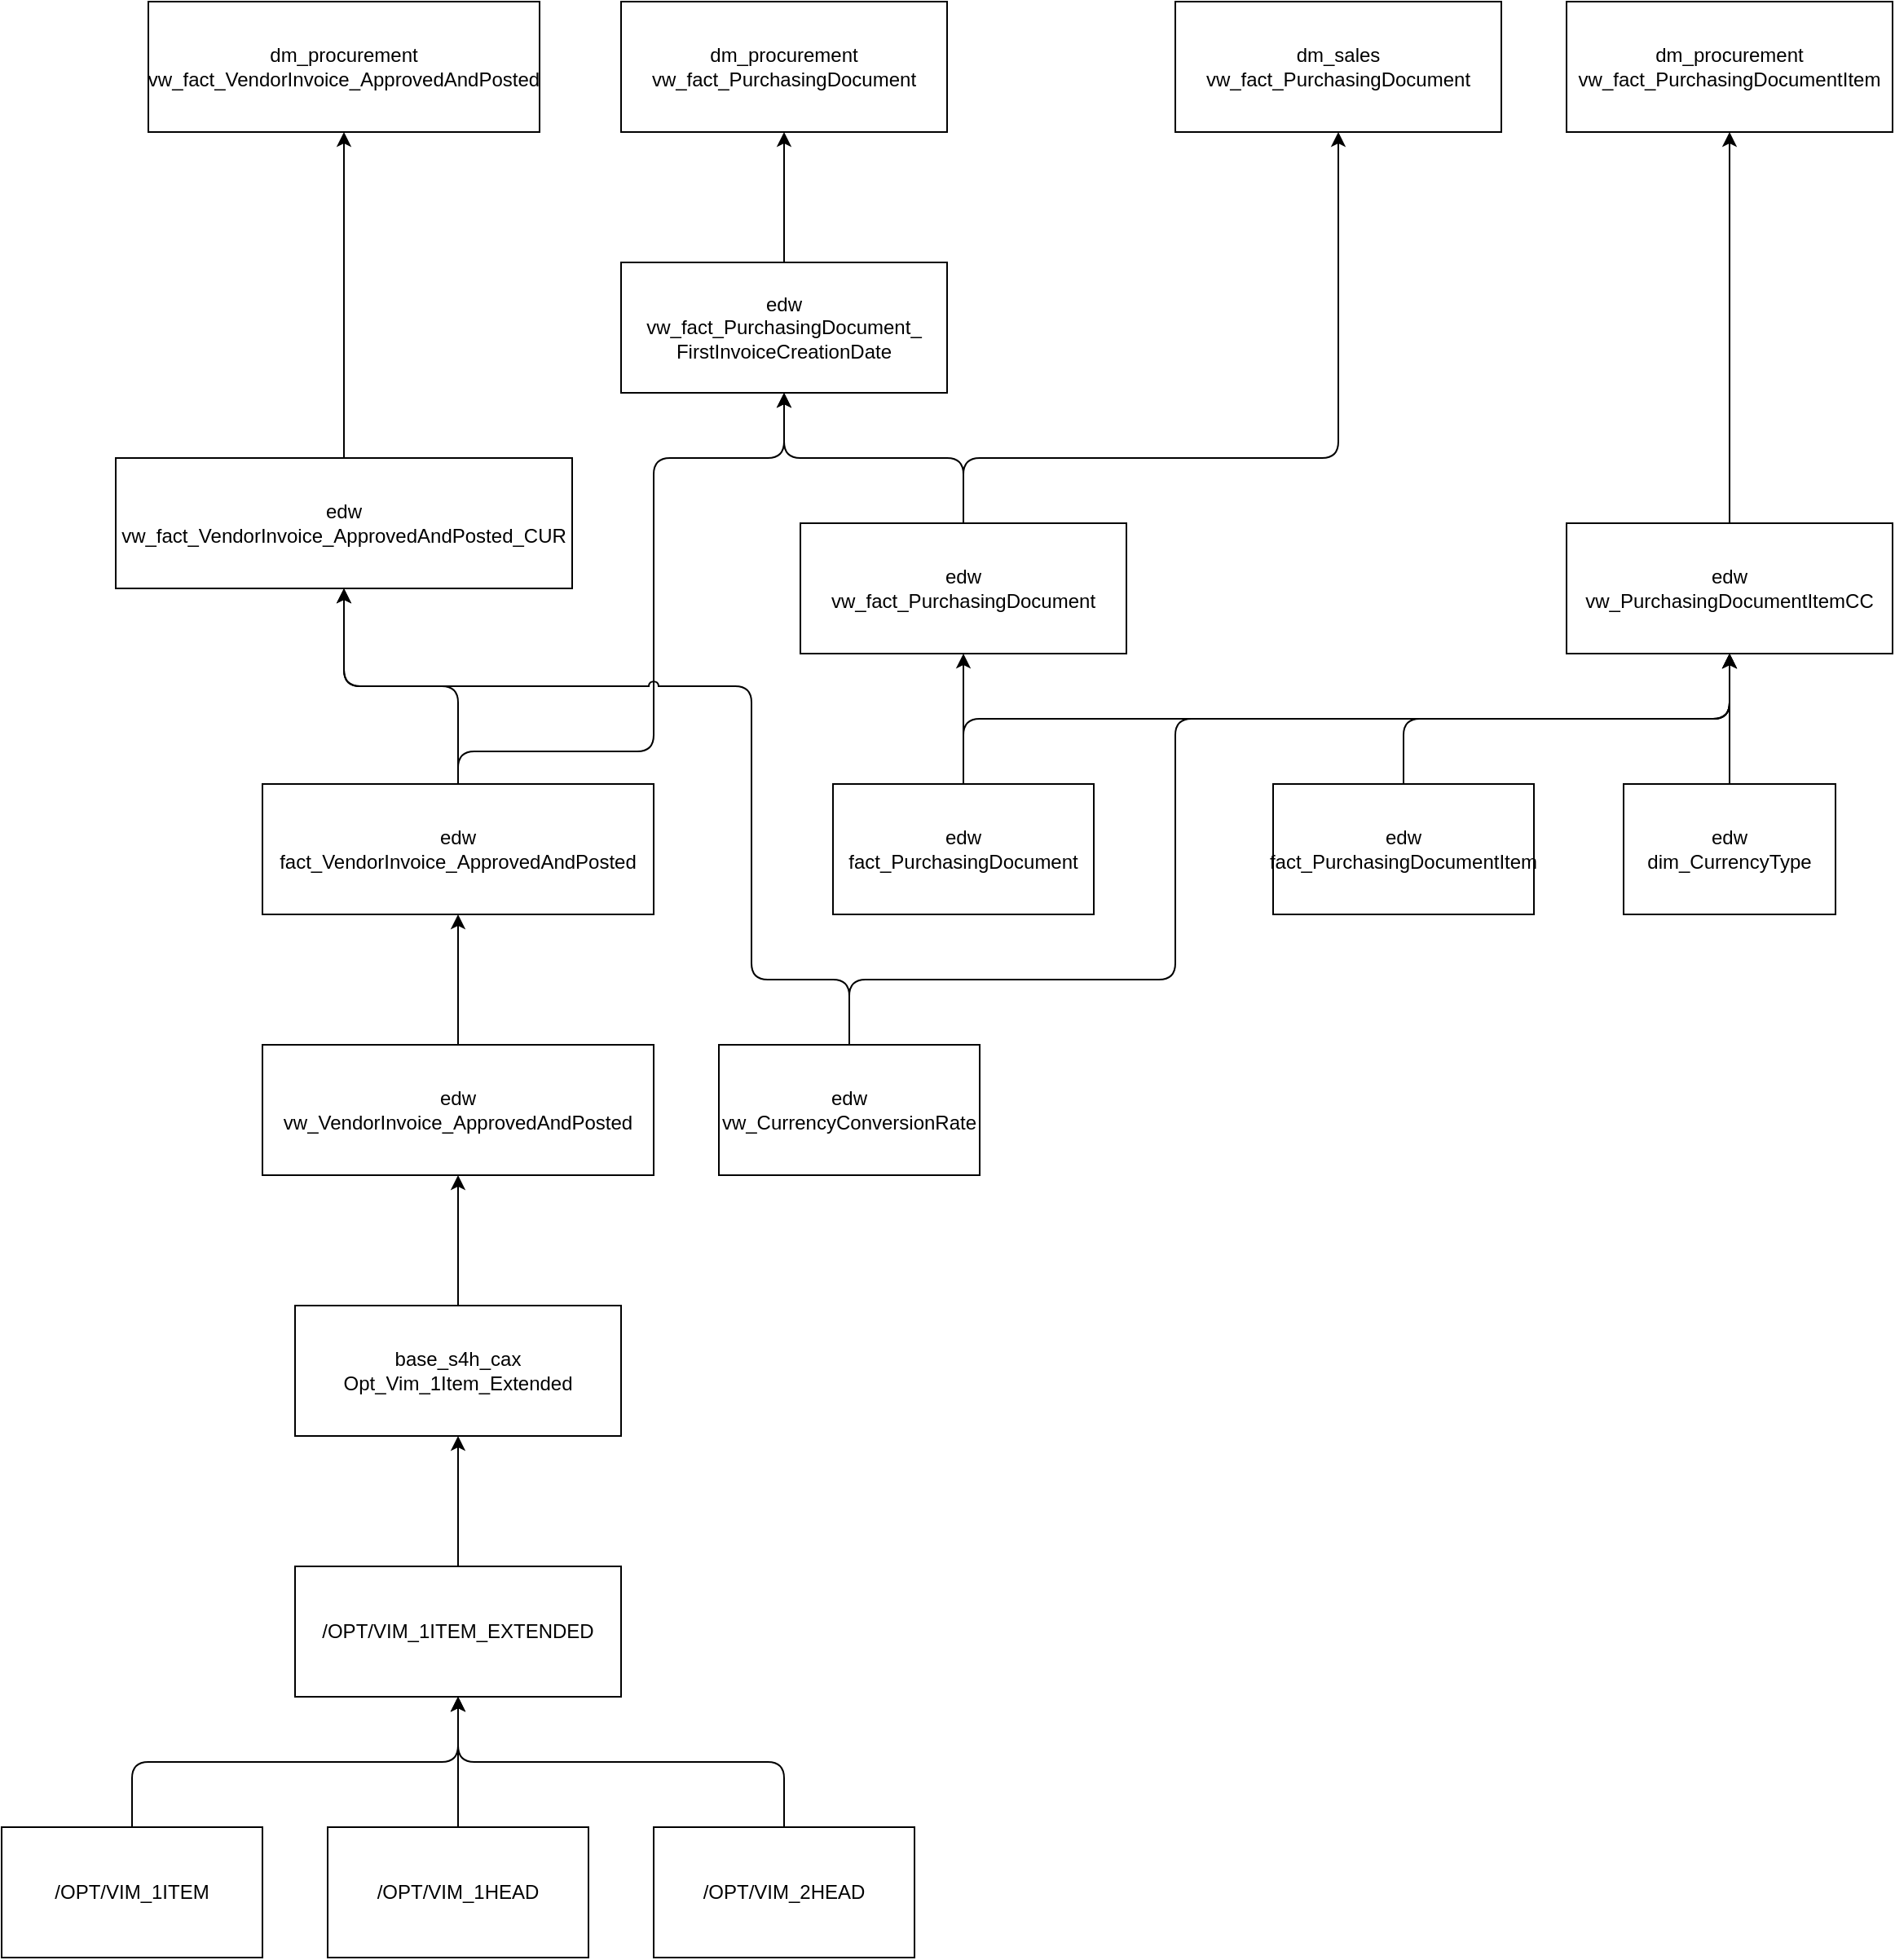 <mxfile>
    <diagram id="e6HV7nGN7LyvqNQlknO7" name="Page-1">
        <mxGraphModel dx="979" dy="2014" grid="1" gridSize="10" guides="1" tooltips="1" connect="1" arrows="1" fold="1" page="1" pageScale="1" pageWidth="850" pageHeight="1100" math="0" shadow="0">
            <root>
                <mxCell id="0"/>
                <mxCell id="1" parent="0"/>
                <mxCell id="7" style="edgeStyle=orthogonalEdgeStyle;html=1;exitX=0.5;exitY=0;exitDx=0;exitDy=0;entryX=0.5;entryY=1;entryDx=0;entryDy=0;" parent="1" source="2" target="6" edge="1">
                    <mxGeometry relative="1" as="geometry"/>
                </mxCell>
                <mxCell id="2" value="/OPT/VIM_1ITEM" style="rounded=0;whiteSpace=wrap;html=1;" parent="1" vertex="1">
                    <mxGeometry x="160" y="600" width="160" height="80" as="geometry"/>
                </mxCell>
                <mxCell id="8" style="edgeStyle=orthogonalEdgeStyle;html=1;exitX=0.5;exitY=0;exitDx=0;exitDy=0;entryX=0.5;entryY=1;entryDx=0;entryDy=0;" parent="1" source="3" target="6" edge="1">
                    <mxGeometry relative="1" as="geometry"/>
                </mxCell>
                <mxCell id="3" value="/OPT/VIM_1HEAD" style="rounded=0;whiteSpace=wrap;html=1;" parent="1" vertex="1">
                    <mxGeometry x="360" y="600" width="160" height="80" as="geometry"/>
                </mxCell>
                <mxCell id="9" style="edgeStyle=orthogonalEdgeStyle;html=1;exitX=0.5;exitY=0;exitDx=0;exitDy=0;entryX=0.5;entryY=1;entryDx=0;entryDy=0;" parent="1" source="4" target="6" edge="1">
                    <mxGeometry relative="1" as="geometry"/>
                </mxCell>
                <mxCell id="4" value="/OPT/VIM_2HEAD" style="rounded=0;whiteSpace=wrap;html=1;" parent="1" vertex="1">
                    <mxGeometry x="560" y="600" width="160" height="80" as="geometry"/>
                </mxCell>
                <mxCell id="11" value="" style="edgeStyle=orthogonalEdgeStyle;html=1;" parent="1" source="6" target="10" edge="1">
                    <mxGeometry relative="1" as="geometry"/>
                </mxCell>
                <mxCell id="6" value="/OPT/VIM_1ITEM_EXTENDED" style="rounded=0;whiteSpace=wrap;html=1;" parent="1" vertex="1">
                    <mxGeometry x="340" y="440" width="200" height="80" as="geometry"/>
                </mxCell>
                <mxCell id="13" value="" style="edgeStyle=orthogonalEdgeStyle;html=1;" parent="1" source="10" target="12" edge="1">
                    <mxGeometry relative="1" as="geometry"/>
                </mxCell>
                <mxCell id="10" value="base_s4h_cax&lt;br&gt;Opt_Vim_1Item_Extended" style="rounded=0;whiteSpace=wrap;html=1;" parent="1" vertex="1">
                    <mxGeometry x="340" y="280" width="200" height="80" as="geometry"/>
                </mxCell>
                <mxCell id="15" value="" style="edgeStyle=orthogonalEdgeStyle;html=1;" parent="1" source="12" target="14" edge="1">
                    <mxGeometry relative="1" as="geometry"/>
                </mxCell>
                <mxCell id="12" value="edw&lt;br&gt;vw_VendorInvoice_ApprovedAndPosted" style="rounded=0;whiteSpace=wrap;html=1;" parent="1" vertex="1">
                    <mxGeometry x="320" y="120" width="240" height="80" as="geometry"/>
                </mxCell>
                <mxCell id="20" style="edgeStyle=orthogonalEdgeStyle;html=1;exitX=0.5;exitY=0;exitDx=0;exitDy=0;entryX=0.5;entryY=1;entryDx=0;entryDy=0;" parent="1" source="14" target="19" edge="1">
                    <mxGeometry relative="1" as="geometry">
                        <Array as="points">
                            <mxPoint x="440" y="-100"/>
                            <mxPoint x="370" y="-100"/>
                        </Array>
                    </mxGeometry>
                </mxCell>
                <mxCell id="48" style="edgeStyle=orthogonalEdgeStyle;html=1;exitX=0.5;exitY=0;exitDx=0;exitDy=0;entryX=0.5;entryY=1;entryDx=0;entryDy=0;jumpStyle=arc;" edge="1" parent="1" source="14" target="37">
                    <mxGeometry relative="1" as="geometry">
                        <Array as="points">
                            <mxPoint x="440" y="-60"/>
                            <mxPoint x="560" y="-60"/>
                            <mxPoint x="560" y="-240"/>
                            <mxPoint x="640" y="-240"/>
                        </Array>
                    </mxGeometry>
                </mxCell>
                <mxCell id="14" value="edw&lt;br&gt;fact_VendorInvoice_ApprovedAndPosted" style="rounded=0;whiteSpace=wrap;html=1;" parent="1" vertex="1">
                    <mxGeometry x="320" y="-40" width="240" height="80" as="geometry"/>
                </mxCell>
                <mxCell id="16" value="dm_procurement&lt;br&gt;vw_fact_VendorInvoice_ApprovedAndPosted" style="rounded=0;whiteSpace=wrap;html=1;" parent="1" vertex="1">
                    <mxGeometry x="250" y="-520" width="240" height="80" as="geometry"/>
                </mxCell>
                <mxCell id="23" value="" style="edgeStyle=orthogonalEdgeStyle;html=1;" parent="1" source="19" target="16" edge="1">
                    <mxGeometry relative="1" as="geometry"/>
                </mxCell>
                <mxCell id="19" value="edw&lt;br&gt;vw_fact_VendorInvoice_ApprovedAndPosted_CUR" style="rounded=0;whiteSpace=wrap;html=1;" parent="1" vertex="1">
                    <mxGeometry x="230" y="-240" width="280" height="80" as="geometry"/>
                </mxCell>
                <mxCell id="22" style="edgeStyle=orthogonalEdgeStyle;html=1;exitX=0.5;exitY=0;exitDx=0;exitDy=0;entryX=0.5;entryY=1;entryDx=0;entryDy=0;jumpStyle=arc;" parent="1" source="21" target="19" edge="1">
                    <mxGeometry relative="1" as="geometry">
                        <Array as="points">
                            <mxPoint x="680" y="80"/>
                            <mxPoint x="620" y="80"/>
                            <mxPoint x="620" y="-100"/>
                            <mxPoint x="370" y="-100"/>
                        </Array>
                    </mxGeometry>
                </mxCell>
                <mxCell id="35" style="edgeStyle=orthogonalEdgeStyle;html=1;exitX=0.5;exitY=0;exitDx=0;exitDy=0;entryX=0.5;entryY=1;entryDx=0;entryDy=0;" edge="1" parent="1" source="21" target="28">
                    <mxGeometry relative="1" as="geometry">
                        <Array as="points">
                            <mxPoint x="680" y="80"/>
                            <mxPoint x="880" y="80"/>
                            <mxPoint x="880" y="-80"/>
                            <mxPoint x="1220" y="-80"/>
                        </Array>
                    </mxGeometry>
                </mxCell>
                <mxCell id="21" value="edw&lt;br&gt;vw_CurrencyConversionRate" style="rounded=0;whiteSpace=wrap;html=1;" parent="1" vertex="1">
                    <mxGeometry x="600" y="120" width="160" height="80" as="geometry"/>
                </mxCell>
                <mxCell id="30" value="" style="edgeStyle=orthogonalEdgeStyle;html=1;exitX=0.5;exitY=0;exitDx=0;exitDy=0;" edge="1" parent="1" source="24" target="28">
                    <mxGeometry relative="1" as="geometry"/>
                </mxCell>
                <mxCell id="24" value="edw&lt;br&gt;fact_PurchasingDocumentItem" style="rounded=0;whiteSpace=wrap;html=1;" parent="1" vertex="1">
                    <mxGeometry x="940" y="-40" width="160" height="80" as="geometry"/>
                </mxCell>
                <mxCell id="31" style="edgeStyle=orthogonalEdgeStyle;html=1;exitX=0.5;exitY=0;exitDx=0;exitDy=0;entryX=0.5;entryY=1;entryDx=0;entryDy=0;" edge="1" parent="1" source="26" target="28">
                    <mxGeometry relative="1" as="geometry">
                        <mxPoint x="1070" y="-100" as="targetPoint"/>
                    </mxGeometry>
                </mxCell>
                <mxCell id="38" style="edgeStyle=orthogonalEdgeStyle;html=1;exitX=0.5;exitY=0;exitDx=0;exitDy=0;entryX=0.5;entryY=1;entryDx=0;entryDy=0;" edge="1" parent="1" source="42" target="37">
                    <mxGeometry relative="1" as="geometry"/>
                </mxCell>
                <mxCell id="44" style="edgeStyle=orthogonalEdgeStyle;html=1;exitX=0.5;exitY=0;exitDx=0;exitDy=0;entryX=0.5;entryY=1;entryDx=0;entryDy=0;" edge="1" parent="1" source="26" target="42">
                    <mxGeometry relative="1" as="geometry"/>
                </mxCell>
                <mxCell id="26" value="edw&lt;br&gt;fact_PurchasingDocument" style="rounded=0;whiteSpace=wrap;html=1;" vertex="1" parent="1">
                    <mxGeometry x="670" y="-40" width="160" height="80" as="geometry"/>
                </mxCell>
                <mxCell id="27" value="dm_procurement&lt;br&gt;vw_fact_PurchasingDocumentItem" style="rounded=0;whiteSpace=wrap;html=1;" vertex="1" parent="1">
                    <mxGeometry x="1120" y="-520" width="200" height="80" as="geometry"/>
                </mxCell>
                <mxCell id="29" value="" style="edgeStyle=orthogonalEdgeStyle;html=1;" edge="1" parent="1" source="28" target="27">
                    <mxGeometry relative="1" as="geometry"/>
                </mxCell>
                <mxCell id="28" value="edw&lt;br&gt;vw_PurchasingDocumentItemCC" style="rounded=0;whiteSpace=wrap;html=1;" vertex="1" parent="1">
                    <mxGeometry x="1120" y="-200" width="200" height="80" as="geometry"/>
                </mxCell>
                <mxCell id="36" style="edgeStyle=orthogonalEdgeStyle;html=1;exitX=0.5;exitY=0;exitDx=0;exitDy=0;entryX=0.5;entryY=1;entryDx=0;entryDy=0;" edge="1" parent="1" source="33" target="28">
                    <mxGeometry relative="1" as="geometry"/>
                </mxCell>
                <mxCell id="33" value="edw&lt;br&gt;dim_CurrencyType" style="rounded=0;whiteSpace=wrap;html=1;" vertex="1" parent="1">
                    <mxGeometry x="1155" y="-40" width="130" height="80" as="geometry"/>
                </mxCell>
                <mxCell id="40" value="" style="edgeStyle=orthogonalEdgeStyle;html=1;" edge="1" parent="1" source="37" target="39">
                    <mxGeometry relative="1" as="geometry"/>
                </mxCell>
                <mxCell id="37" value="edw&lt;br&gt;vw_fact_PurchasingDocument_&lt;br&gt;FirstInvoiceCreationDate" style="rounded=0;whiteSpace=wrap;html=1;" vertex="1" parent="1">
                    <mxGeometry x="540" y="-360" width="200" height="80" as="geometry"/>
                </mxCell>
                <mxCell id="39" value="dm_procurement&lt;br&gt;vw_fact_PurchasingDocument" style="rounded=0;whiteSpace=wrap;html=1;" vertex="1" parent="1">
                    <mxGeometry x="540" y="-520" width="200" height="80" as="geometry"/>
                </mxCell>
                <mxCell id="41" value="dm_sales&lt;br&gt;vw_fact_PurchasingDocument" style="rounded=0;whiteSpace=wrap;html=1;" vertex="1" parent="1">
                    <mxGeometry x="880" y="-520" width="200" height="80" as="geometry"/>
                </mxCell>
                <mxCell id="45" style="edgeStyle=orthogonalEdgeStyle;html=1;exitX=0.5;exitY=0;exitDx=0;exitDy=0;entryX=0.5;entryY=1;entryDx=0;entryDy=0;" edge="1" parent="1" source="42" target="41">
                    <mxGeometry relative="1" as="geometry">
                        <Array as="points">
                            <mxPoint x="750" y="-240"/>
                            <mxPoint x="980" y="-240"/>
                        </Array>
                    </mxGeometry>
                </mxCell>
                <mxCell id="42" value="edw&lt;br&gt;vw_fact_PurchasingDocument" style="rounded=0;whiteSpace=wrap;html=1;" vertex="1" parent="1">
                    <mxGeometry x="650" y="-200" width="200" height="80" as="geometry"/>
                </mxCell>
            </root>
        </mxGraphModel>
    </diagram>
</mxfile>
